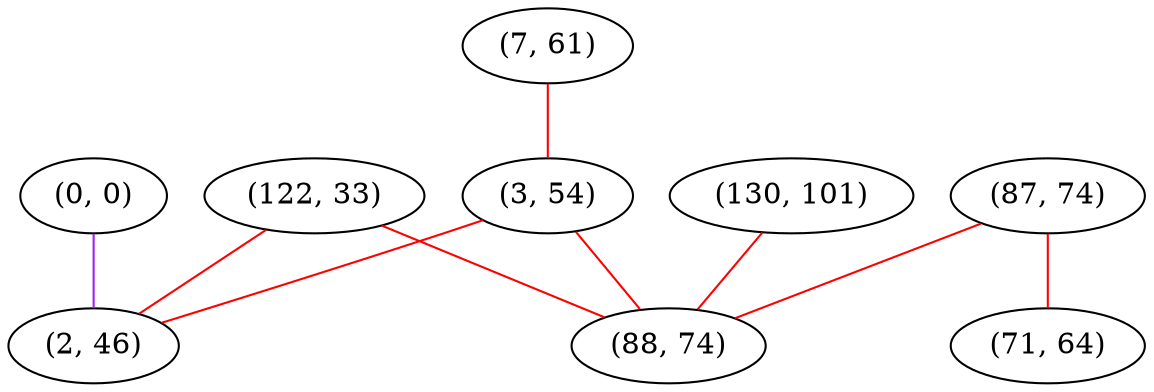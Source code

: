 graph "" {
"(7, 61)";
"(3, 54)";
"(87, 74)";
"(122, 33)";
"(0, 0)";
"(71, 64)";
"(130, 101)";
"(2, 46)";
"(88, 74)";
"(7, 61)" -- "(3, 54)"  [color=red, key=0, weight=1];
"(3, 54)" -- "(88, 74)"  [color=red, key=0, weight=1];
"(3, 54)" -- "(2, 46)"  [color=red, key=0, weight=1];
"(87, 74)" -- "(71, 64)"  [color=red, key=0, weight=1];
"(87, 74)" -- "(88, 74)"  [color=red, key=0, weight=1];
"(122, 33)" -- "(2, 46)"  [color=red, key=0, weight=1];
"(122, 33)" -- "(88, 74)"  [color=red, key=0, weight=1];
"(0, 0)" -- "(2, 46)"  [color=purple, key=0, weight=4];
"(130, 101)" -- "(88, 74)"  [color=red, key=0, weight=1];
}
